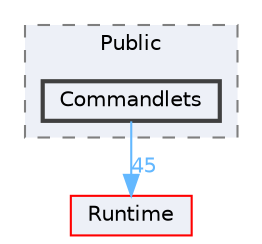 digraph "Commandlets"
{
 // INTERACTIVE_SVG=YES
 // LATEX_PDF_SIZE
  bgcolor="transparent";
  edge [fontname=Helvetica,fontsize=10,labelfontname=Helvetica,labelfontsize=10];
  node [fontname=Helvetica,fontsize=10,shape=box,height=0.2,width=0.4];
  compound=true
  subgraph clusterdir_978a81d20f5a53c90067a06992956062 {
    graph [ bgcolor="#edf0f7", pencolor="grey50", label="Public", fontname=Helvetica,fontsize=10 style="filled,dashed", URL="dir_978a81d20f5a53c90067a06992956062.html",tooltip=""]
  dir_8a259657e650c8c100c0a06fccc42936 [label="Commandlets", fillcolor="#edf0f7", color="grey25", style="filled,bold", URL="dir_8a259657e650c8c100c0a06fccc42936.html",tooltip=""];
  }
  dir_7536b172fbd480bfd146a1b1acd6856b [label="Runtime", fillcolor="#edf0f7", color="red", style="filled", URL="dir_7536b172fbd480bfd146a1b1acd6856b.html",tooltip=""];
  dir_8a259657e650c8c100c0a06fccc42936->dir_7536b172fbd480bfd146a1b1acd6856b [headlabel="45", labeldistance=1.5 headhref="dir_000209_000984.html" href="dir_000209_000984.html" color="steelblue1" fontcolor="steelblue1"];
}
